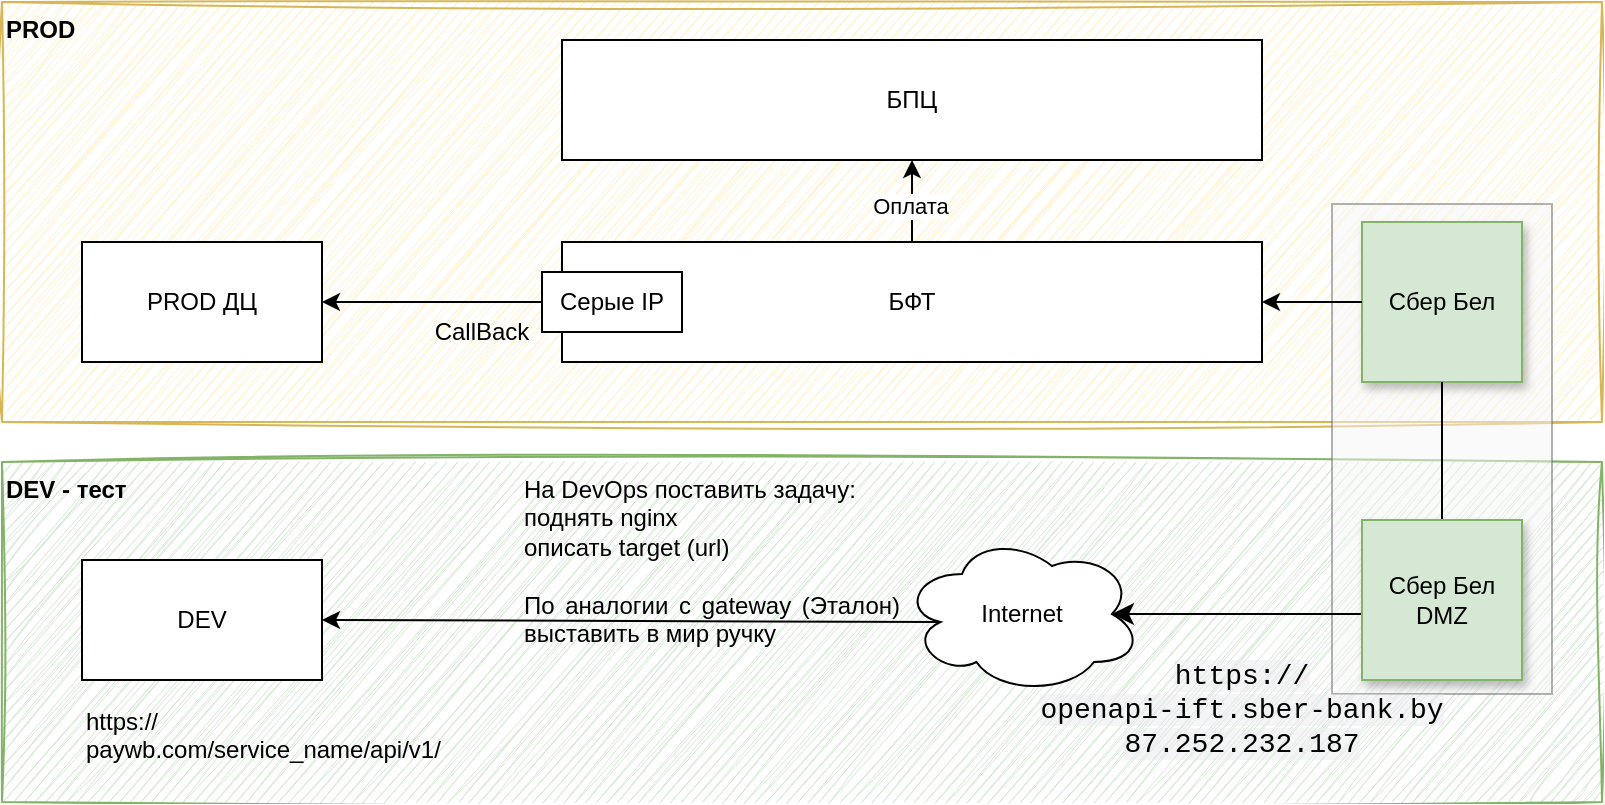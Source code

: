 <mxfile version="24.8.8">
  <diagram name="Page-1" id="Ai7uNtxK-E3zKdr2nZfe">
    <mxGraphModel dx="1320" dy="810" grid="1" gridSize="10" guides="1" tooltips="1" connect="1" arrows="1" fold="1" page="1" pageScale="1" pageWidth="850" pageHeight="1100" math="0" shadow="0">
      <root>
        <mxCell id="0" />
        <mxCell id="1" parent="0" />
        <mxCell id="MlTLTsOe6elWTkMcdqtC-4" value="&lt;b&gt;DEV - тест&lt;/b&gt;" style="rounded=0;whiteSpace=wrap;html=1;fillColor=#d5e8d4;strokeColor=#82b366;align=left;verticalAlign=top;sketch=1;curveFitting=1;jiggle=2;" vertex="1" parent="1">
          <mxGeometry x="40" y="270" width="800" height="170" as="geometry" />
        </mxCell>
        <mxCell id="MlTLTsOe6elWTkMcdqtC-3" value="&lt;b&gt;PROD&lt;/b&gt;" style="rounded=0;whiteSpace=wrap;html=1;fillColor=#fff2cc;strokeColor=#d6b656;align=left;verticalAlign=top;sketch=1;curveFitting=1;jiggle=2;" vertex="1" parent="1">
          <mxGeometry x="40" y="40" width="800" height="210" as="geometry" />
        </mxCell>
        <mxCell id="MlTLTsOe6elWTkMcdqtC-8" value="" style="rounded=0;whiteSpace=wrap;html=1;fillColor=#f5f5f5;fontColor=#333333;strokeColor=#666666;glass=0;shadow=0;opacity=50;" vertex="1" parent="1">
          <mxGeometry x="705" y="141" width="110" height="245" as="geometry" />
        </mxCell>
        <mxCell id="hswAOvg65QuokWtJif0Z-1" value="БПЦ" style="rounded=0;whiteSpace=wrap;html=1;" parent="1" vertex="1">
          <mxGeometry x="320" y="59" width="350" height="60" as="geometry" />
        </mxCell>
        <mxCell id="hswAOvg65QuokWtJif0Z-2" value="БФТ" style="rounded=0;whiteSpace=wrap;html=1;" parent="1" vertex="1">
          <mxGeometry x="320" y="160" width="350" height="60" as="geometry" />
        </mxCell>
        <mxCell id="hswAOvg65QuokWtJif0Z-3" value="PROD ДЦ" style="rounded=0;whiteSpace=wrap;html=1;" parent="1" vertex="1">
          <mxGeometry x="80" y="160" width="120" height="60" as="geometry" />
        </mxCell>
        <mxCell id="hswAOvg65QuokWtJif0Z-4" value="" style="endArrow=classic;html=1;rounded=0;entryX=1;entryY=0.5;entryDx=0;entryDy=0;exitX=0;exitY=0.5;exitDx=0;exitDy=0;" parent="1" source="hswAOvg65QuokWtJif0Z-2" target="hswAOvg65QuokWtJif0Z-3" edge="1">
          <mxGeometry width="50" height="50" relative="1" as="geometry">
            <mxPoint x="400" y="560" as="sourcePoint" />
            <mxPoint x="450" y="510" as="targetPoint" />
          </mxGeometry>
        </mxCell>
        <mxCell id="hswAOvg65QuokWtJif0Z-5" value="CallBack" style="text;html=1;align=center;verticalAlign=middle;whiteSpace=wrap;rounded=0;" parent="1" vertex="1">
          <mxGeometry x="250" y="190" width="60" height="30" as="geometry" />
        </mxCell>
        <mxCell id="hswAOvg65QuokWtJif0Z-6" value="" style="endArrow=classic;html=1;rounded=0;entryX=0.5;entryY=1;entryDx=0;entryDy=0;" parent="1" source="hswAOvg65QuokWtJif0Z-2" target="hswAOvg65QuokWtJif0Z-1" edge="1">
          <mxGeometry width="50" height="50" relative="1" as="geometry">
            <mxPoint x="400" y="560" as="sourcePoint" />
            <mxPoint x="450" y="510" as="targetPoint" />
          </mxGeometry>
        </mxCell>
        <mxCell id="hswAOvg65QuokWtJif0Z-7" value="Оплата" style="edgeLabel;html=1;align=center;verticalAlign=middle;resizable=0;points=[];" parent="hswAOvg65QuokWtJif0Z-6" vertex="1" connectable="0">
          <mxGeometry x="-0.102" y="1" relative="1" as="geometry">
            <mxPoint as="offset" />
          </mxGeometry>
        </mxCell>
        <mxCell id="hswAOvg65QuokWtJif0Z-8" value="Internet" style="ellipse;shape=cloud;whiteSpace=wrap;html=1;" parent="1" vertex="1">
          <mxGeometry x="490" y="306" width="120" height="80" as="geometry" />
        </mxCell>
        <mxCell id="hswAOvg65QuokWtJif0Z-9" value="Сбер Бел" style="whiteSpace=wrap;html=1;aspect=fixed;shadow=1;fillColor=#d5e8d4;strokeColor=#82b366;" parent="1" vertex="1">
          <mxGeometry x="720" y="150" width="80" height="80" as="geometry" />
        </mxCell>
        <mxCell id="hswAOvg65QuokWtJif0Z-10" value="" style="edgeStyle=elbowEdgeStyle;elbow=horizontal;endArrow=classic;html=1;curved=0;rounded=0;endSize=8;startSize=8;exitX=0.5;exitY=1;exitDx=0;exitDy=0;entryX=0.875;entryY=0.5;entryDx=0;entryDy=0;entryPerimeter=0;" parent="1" source="hswAOvg65QuokWtJif0Z-9" target="hswAOvg65QuokWtJif0Z-8" edge="1">
          <mxGeometry width="50" height="50" relative="1" as="geometry">
            <mxPoint x="420" y="270" as="sourcePoint" />
            <mxPoint x="470" y="220" as="targetPoint" />
            <Array as="points">
              <mxPoint x="760" y="260" />
            </Array>
          </mxGeometry>
        </mxCell>
        <mxCell id="hswAOvg65QuokWtJif0Z-12" value="Серые IP" style="rounded=0;whiteSpace=wrap;html=1;" parent="1" vertex="1">
          <mxGeometry x="310" y="175" width="70" height="30" as="geometry" />
        </mxCell>
        <mxCell id="hswAOvg65QuokWtJif0Z-13" value="" style="endArrow=classic;html=1;rounded=0;entryX=1;entryY=0.5;entryDx=0;entryDy=0;exitX=0;exitY=0.5;exitDx=0;exitDy=0;" parent="1" source="hswAOvg65QuokWtJif0Z-9" target="hswAOvg65QuokWtJif0Z-2" edge="1">
          <mxGeometry width="50" height="50" relative="1" as="geometry">
            <mxPoint x="420" y="270" as="sourcePoint" />
            <mxPoint x="470" y="220" as="targetPoint" />
          </mxGeometry>
        </mxCell>
        <mxCell id="hswAOvg65QuokWtJif0Z-14" value="DEV" style="rounded=0;whiteSpace=wrap;html=1;" parent="1" vertex="1">
          <mxGeometry x="80" y="319" width="120" height="60" as="geometry" />
        </mxCell>
        <mxCell id="hswAOvg65QuokWtJif0Z-15" value="" style="endArrow=classic;html=1;rounded=0;entryX=1;entryY=0.5;entryDx=0;entryDy=0;exitX=0.16;exitY=0.55;exitDx=0;exitDy=0;exitPerimeter=0;" parent="1" source="hswAOvg65QuokWtJif0Z-8" target="hswAOvg65QuokWtJif0Z-14" edge="1">
          <mxGeometry width="50" height="50" relative="1" as="geometry">
            <mxPoint x="420" y="270" as="sourcePoint" />
            <mxPoint x="470" y="220" as="targetPoint" />
          </mxGeometry>
        </mxCell>
        <mxCell id="hswAOvg65QuokWtJif0Z-17" value="&lt;div style=&quot;text-align: justify;&quot;&gt;&lt;span style=&quot;background-color: initial;&quot;&gt;На DevOps поставить задачу:&lt;/span&gt;&lt;/div&gt;&lt;div style=&quot;text-align: justify;&quot;&gt;поднять nginx&lt;/div&gt;&lt;div style=&quot;text-align: justify;&quot;&gt;описать target (url)&lt;/div&gt;&lt;div style=&quot;text-align: justify;&quot;&gt;&lt;br&gt;&lt;/div&gt;&lt;div style=&quot;text-align: justify;&quot;&gt;По аналогии с gateway (Эталон) выставить в мир ручку&lt;/div&gt;" style="text;html=1;align=center;verticalAlign=top;whiteSpace=wrap;rounded=0;" parent="1" vertex="1">
          <mxGeometry x="300" y="270" width="190" height="130" as="geometry" />
        </mxCell>
        <mxCell id="MlTLTsOe6elWTkMcdqtC-5" value="Сбер Бел&lt;br&gt;DMZ" style="whiteSpace=wrap;html=1;aspect=fixed;shadow=1;fillColor=#d5e8d4;strokeColor=#82b366;" vertex="1" parent="1">
          <mxGeometry x="720" y="299" width="80" height="80" as="geometry" />
        </mxCell>
        <mxCell id="MlTLTsOe6elWTkMcdqtC-7" value="&lt;span style=&quot;color: var(--ring-code-field-color); font-weight: var(--ring-code-tag-font-weight); font-family: Menlo, &amp;quot;Bitstream Vera Sans Mono&amp;quot;, &amp;quot;Ubuntu Mono&amp;quot;, Consolas, &amp;quot;Courier New&amp;quot;, Courier, monospace; font-size: 14px; text-align: start; white-space: pre; background-color: rgba(235, 236, 240, 0.5);&quot; class=&quot;token target symbol&quot;&gt;https&lt;/span&gt;&lt;span style=&quot;color: var(--ring-code-meta-color); font-family: Menlo, &amp;quot;Bitstream Vera Sans Mono&amp;quot;, &amp;quot;Ubuntu Mono&amp;quot;, Consolas, &amp;quot;Courier New&amp;quot;, Courier, monospace; font-size: 14px; text-align: start; white-space: pre; background-color: rgba(235, 236, 240, 0.5);&quot; class=&quot;token punctuation&quot;&gt;:&lt;/span&gt;&lt;span style=&quot;font-family: Menlo, &amp;quot;Bitstream Vera Sans Mono&amp;quot;, &amp;quot;Ubuntu Mono&amp;quot;, Consolas, &amp;quot;Courier New&amp;quot;, Courier, monospace; font-size: 14px; text-align: start; white-space: pre; background-color: rgba(235, 236, 240, 0.5);&quot;&gt;//&lt;br/&gt;openapi-ift.sber-bank.by&lt;br&gt;87.252.232.187&lt;/span&gt;" style="text;html=1;align=center;verticalAlign=middle;whiteSpace=wrap;rounded=0;" vertex="1" parent="1">
          <mxGeometry x="630" y="379" width="60" height="30" as="geometry" />
        </mxCell>
        <mxCell id="MlTLTsOe6elWTkMcdqtC-9" value="&lt;div style=&quot;&quot;&gt;&lt;span style=&quot;background-color: initial;&quot;&gt;https://&lt;/span&gt;&lt;/div&gt;paywb.com/service_name/api/v1/" style="text;html=1;align=left;verticalAlign=top;whiteSpace=wrap;rounded=0;" vertex="1" parent="1">
          <mxGeometry x="80" y="386" width="220" height="50" as="geometry" />
        </mxCell>
      </root>
    </mxGraphModel>
  </diagram>
</mxfile>
